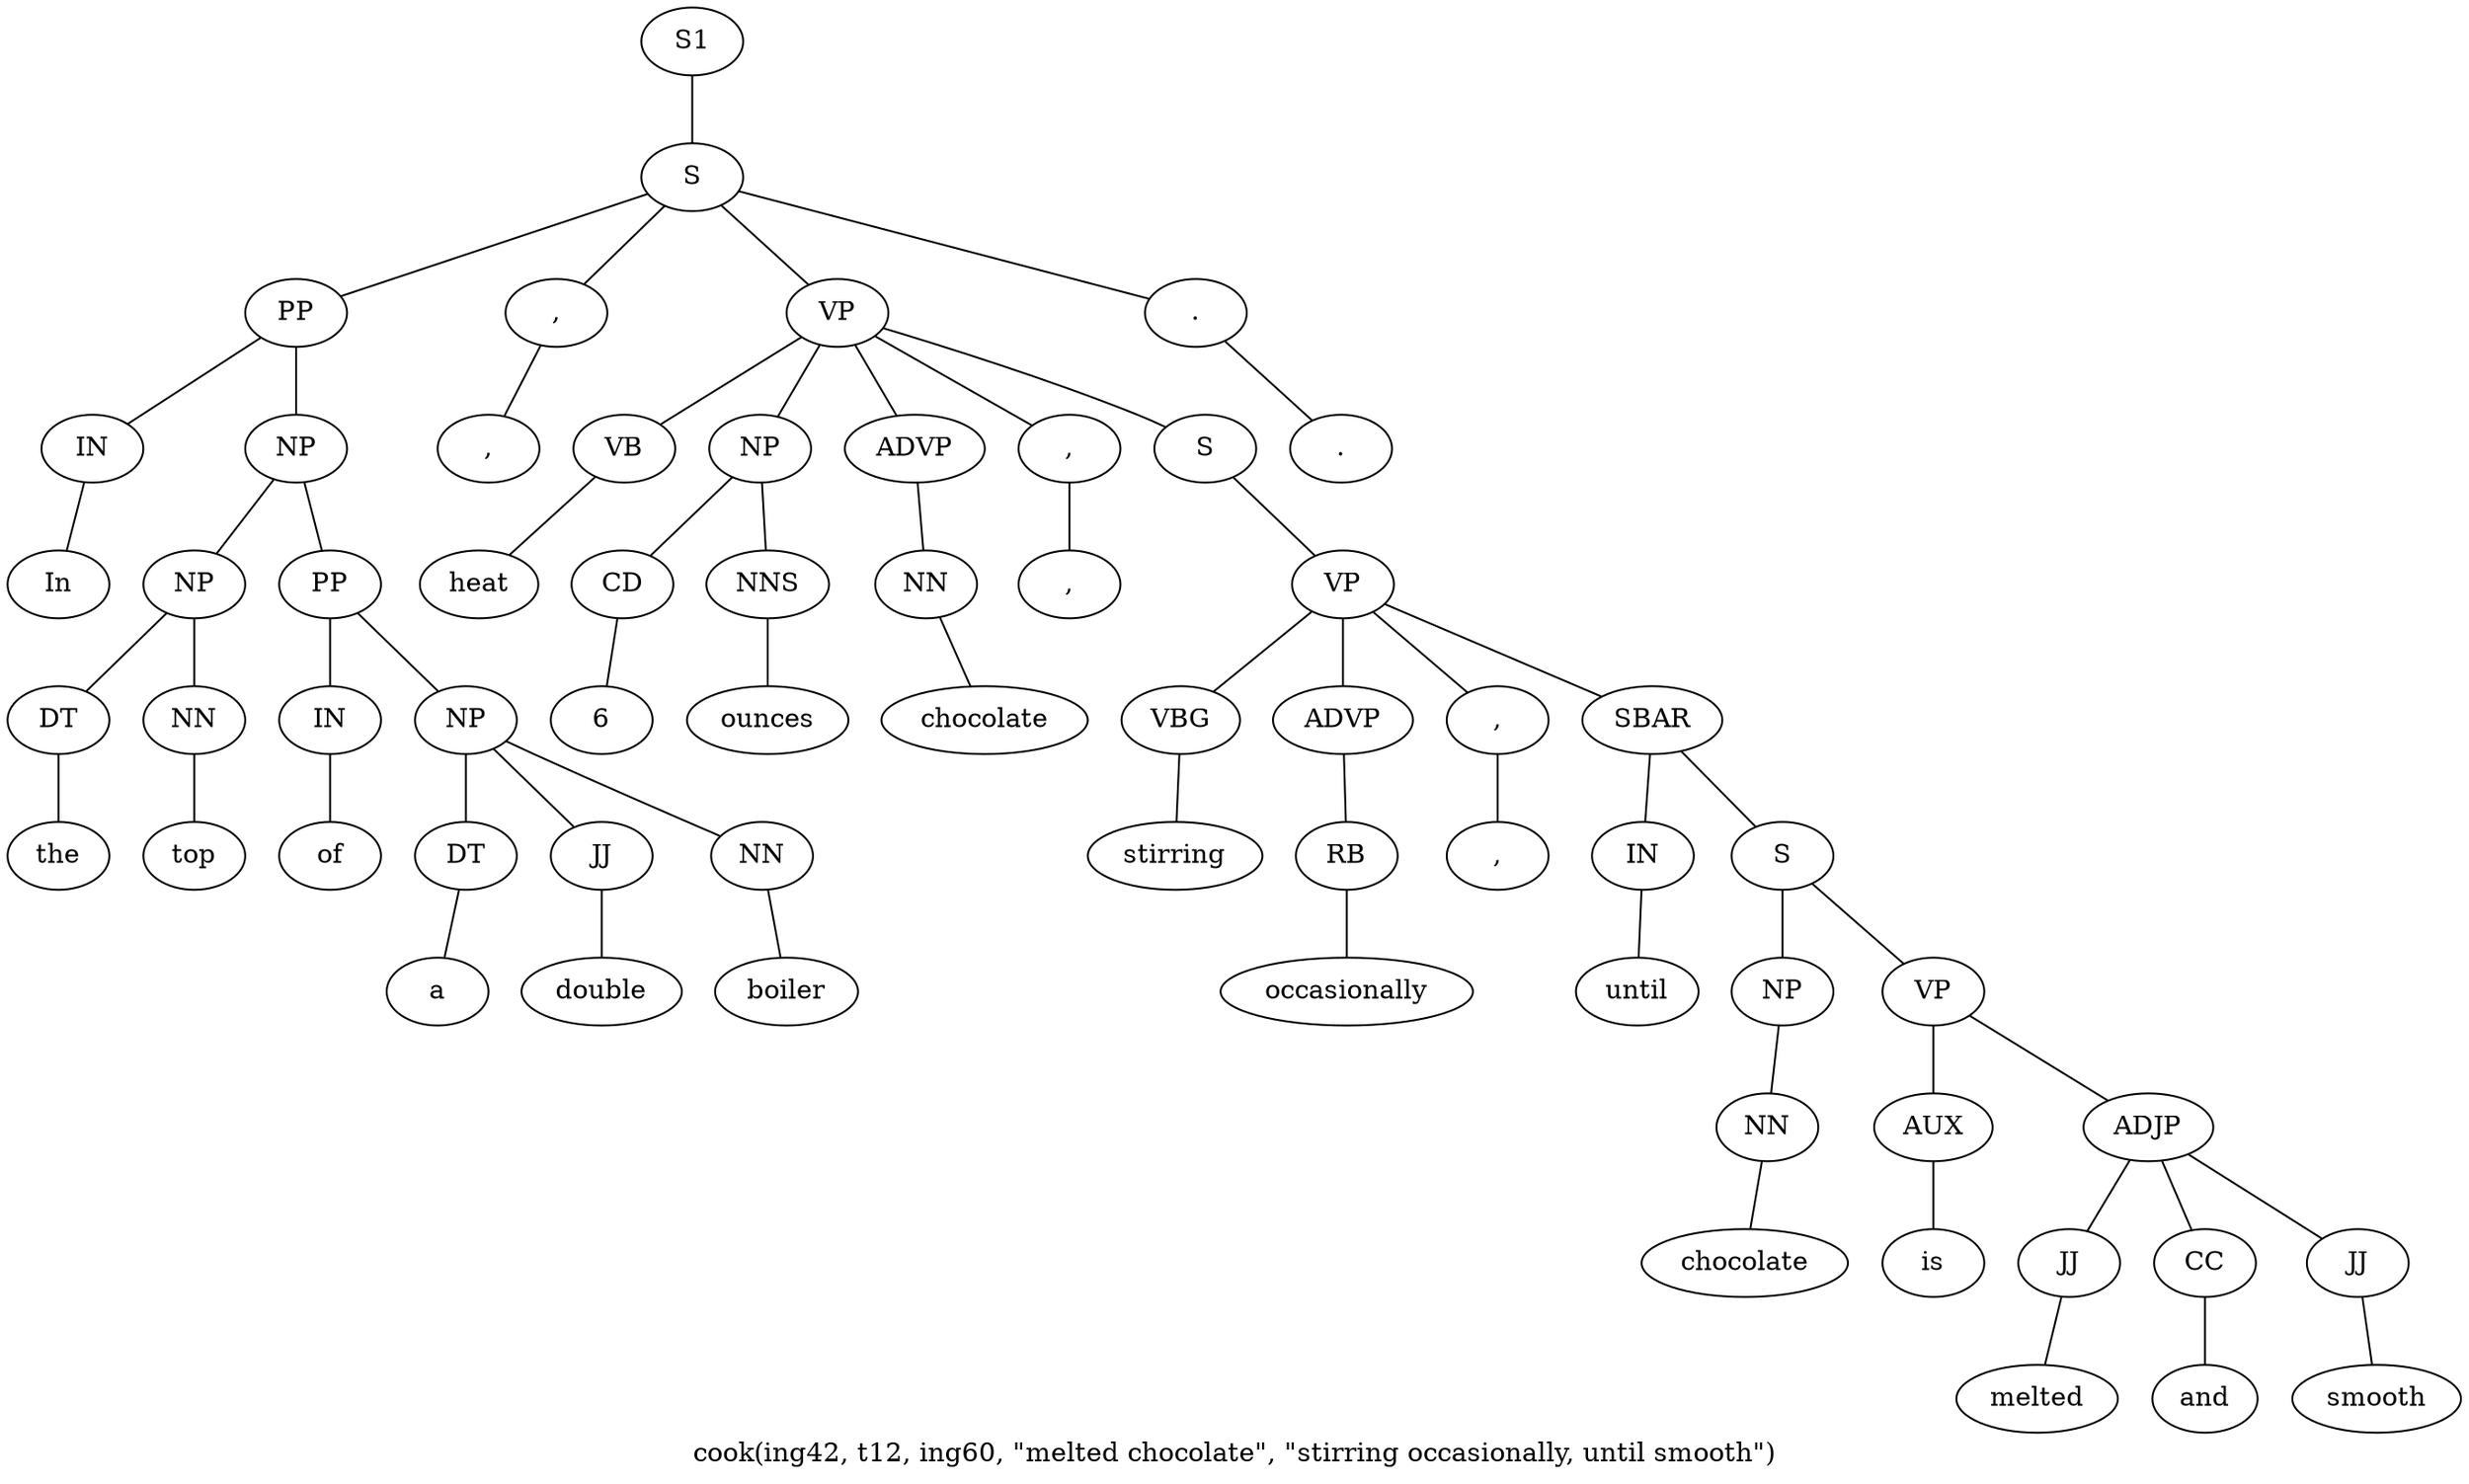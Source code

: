 graph SyntaxGraph {
	label = "cook(ing42, t12, ing60, \"melted chocolate\", \"stirring occasionally, until smooth\")";
	Node0 [label="S1"];
	Node1 [label="S"];
	Node2 [label="PP"];
	Node3 [label="IN"];
	Node4 [label="In"];
	Node5 [label="NP"];
	Node6 [label="NP"];
	Node7 [label="DT"];
	Node8 [label="the"];
	Node9 [label="NN"];
	Node10 [label="top"];
	Node11 [label="PP"];
	Node12 [label="IN"];
	Node13 [label="of"];
	Node14 [label="NP"];
	Node15 [label="DT"];
	Node16 [label="a"];
	Node17 [label="JJ"];
	Node18 [label="double"];
	Node19 [label="NN"];
	Node20 [label="boiler"];
	Node21 [label=","];
	Node22 [label=","];
	Node23 [label="VP"];
	Node24 [label="VB"];
	Node25 [label="heat"];
	Node26 [label="NP"];
	Node27 [label="CD"];
	Node28 [label="6"];
	Node29 [label="NNS"];
	Node30 [label="ounces"];
	Node31 [label="ADVP"];
	Node32 [label="NN"];
	Node33 [label="chocolate"];
	Node34 [label=","];
	Node35 [label=","];
	Node36 [label="S"];
	Node37 [label="VP"];
	Node38 [label="VBG"];
	Node39 [label="stirring"];
	Node40 [label="ADVP"];
	Node41 [label="RB"];
	Node42 [label="occasionally"];
	Node43 [label=","];
	Node44 [label=","];
	Node45 [label="SBAR"];
	Node46 [label="IN"];
	Node47 [label="until"];
	Node48 [label="S"];
	Node49 [label="NP"];
	Node50 [label="NN"];
	Node51 [label="chocolate"];
	Node52 [label="VP"];
	Node53 [label="AUX"];
	Node54 [label="is"];
	Node55 [label="ADJP"];
	Node56 [label="JJ"];
	Node57 [label="melted"];
	Node58 [label="CC"];
	Node59 [label="and"];
	Node60 [label="JJ"];
	Node61 [label="smooth"];
	Node62 [label="."];
	Node63 [label="."];

	Node0 -- Node1;
	Node1 -- Node2;
	Node1 -- Node21;
	Node1 -- Node23;
	Node1 -- Node62;
	Node2 -- Node3;
	Node2 -- Node5;
	Node3 -- Node4;
	Node5 -- Node6;
	Node5 -- Node11;
	Node6 -- Node7;
	Node6 -- Node9;
	Node7 -- Node8;
	Node9 -- Node10;
	Node11 -- Node12;
	Node11 -- Node14;
	Node12 -- Node13;
	Node14 -- Node15;
	Node14 -- Node17;
	Node14 -- Node19;
	Node15 -- Node16;
	Node17 -- Node18;
	Node19 -- Node20;
	Node21 -- Node22;
	Node23 -- Node24;
	Node23 -- Node26;
	Node23 -- Node31;
	Node23 -- Node34;
	Node23 -- Node36;
	Node24 -- Node25;
	Node26 -- Node27;
	Node26 -- Node29;
	Node27 -- Node28;
	Node29 -- Node30;
	Node31 -- Node32;
	Node32 -- Node33;
	Node34 -- Node35;
	Node36 -- Node37;
	Node37 -- Node38;
	Node37 -- Node40;
	Node37 -- Node43;
	Node37 -- Node45;
	Node38 -- Node39;
	Node40 -- Node41;
	Node41 -- Node42;
	Node43 -- Node44;
	Node45 -- Node46;
	Node45 -- Node48;
	Node46 -- Node47;
	Node48 -- Node49;
	Node48 -- Node52;
	Node49 -- Node50;
	Node50 -- Node51;
	Node52 -- Node53;
	Node52 -- Node55;
	Node53 -- Node54;
	Node55 -- Node56;
	Node55 -- Node58;
	Node55 -- Node60;
	Node56 -- Node57;
	Node58 -- Node59;
	Node60 -- Node61;
	Node62 -- Node63;
}